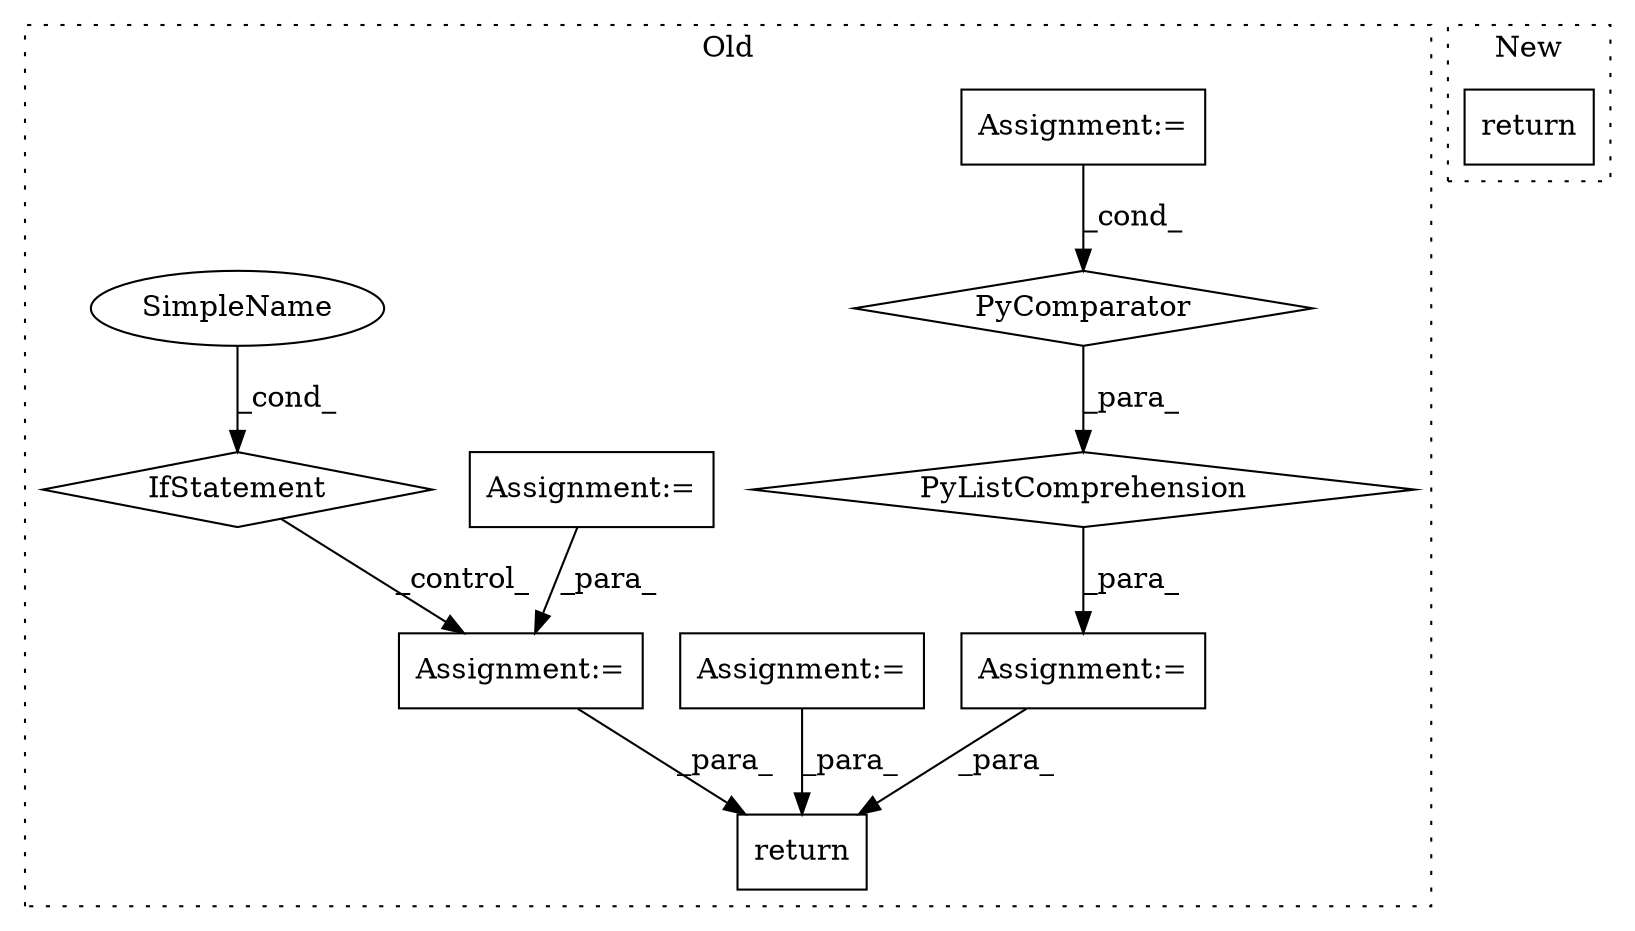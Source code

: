 digraph G {
subgraph cluster0 {
1 [label="PyListComprehension" a="109" s="8413" l="202" shape="diamond"];
3 [label="PyComparator" a="113" s="8586" l="21" shape="diamond"];
4 [label="Assignment:=" a="7" s="8586" l="21" shape="box"];
5 [label="return" a="41" s="8680" l="14" shape="box"];
6 [label="Assignment:=" a="7" s="7354" l="14" shape="box"];
7 [label="Assignment:=" a="7" s="8399" l="14" shape="box"];
8 [label="Assignment:=" a="7" s="8288" l="1" shape="box"];
9 [label="Assignment:=" a="7" s="7854" l="1" shape="box"];
10 [label="IfStatement" a="25" s="8250,8266" l="4,2" shape="diamond"];
11 [label="SimpleName" a="42" s="8254" l="12" shape="ellipse"];
label = "Old";
style="dotted";
}
subgraph cluster1 {
2 [label="return" a="41" s="8088" l="14" shape="box"];
label = "New";
style="dotted";
}
1 -> 7 [label="_para_"];
3 -> 1 [label="_para_"];
4 -> 3 [label="_cond_"];
6 -> 8 [label="_para_"];
7 -> 5 [label="_para_"];
8 -> 5 [label="_para_"];
9 -> 5 [label="_para_"];
10 -> 8 [label="_control_"];
11 -> 10 [label="_cond_"];
}